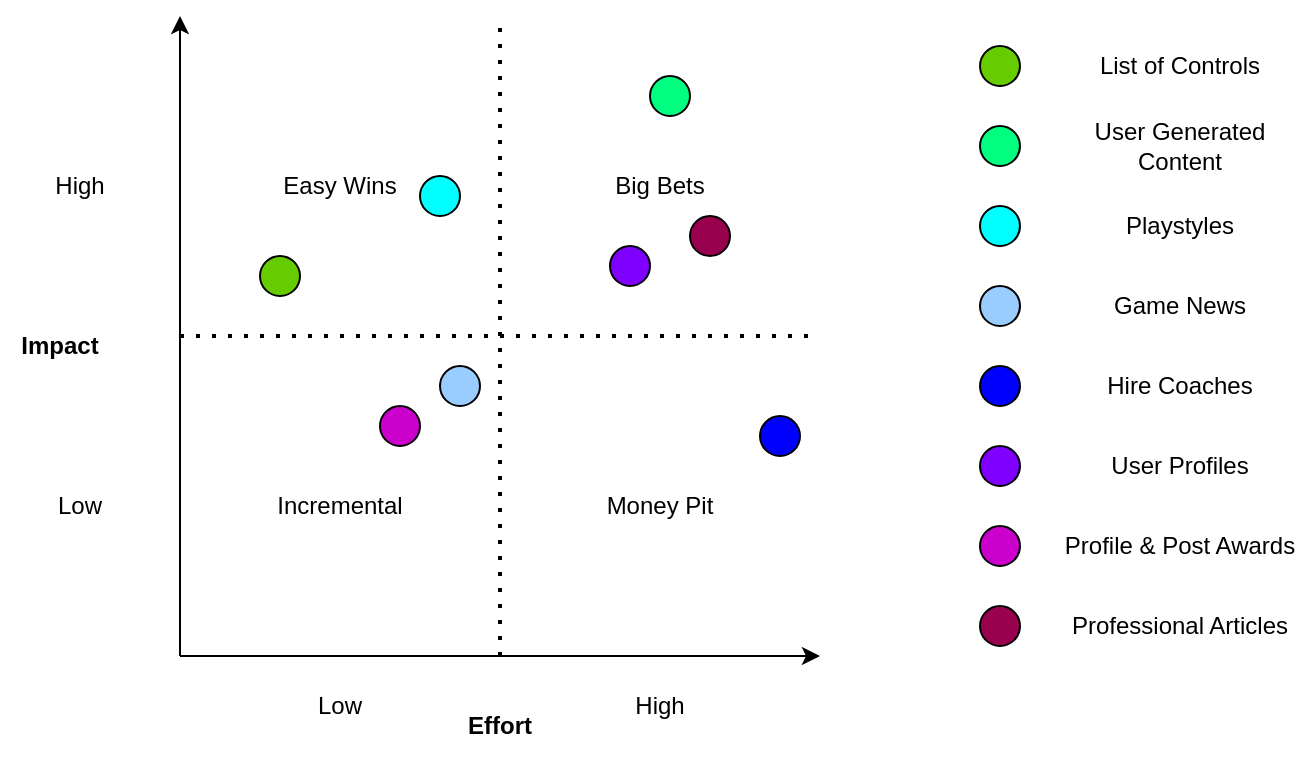 <mxfile version="21.2.3" type="device">
  <diagram name="Page-1" id="9dndzVwj0pHZemEBj2SA">
    <mxGraphModel dx="1290" dy="534" grid="1" gridSize="10" guides="1" tooltips="1" connect="1" arrows="1" fold="1" page="1" pageScale="1" pageWidth="850" pageHeight="1100" math="0" shadow="0">
      <root>
        <mxCell id="0" />
        <mxCell id="1" parent="0" />
        <mxCell id="D68Qkv83caYyWmBr32yW-1" value="" style="endArrow=classic;html=1;rounded=0;" edge="1" parent="1">
          <mxGeometry width="50" height="50" relative="1" as="geometry">
            <mxPoint x="200" y="360" as="sourcePoint" />
            <mxPoint x="200" y="40" as="targetPoint" />
          </mxGeometry>
        </mxCell>
        <mxCell id="D68Qkv83caYyWmBr32yW-2" value="" style="endArrow=classic;html=1;rounded=0;" edge="1" parent="1">
          <mxGeometry width="50" height="50" relative="1" as="geometry">
            <mxPoint x="200" y="360" as="sourcePoint" />
            <mxPoint x="520" y="360" as="targetPoint" />
          </mxGeometry>
        </mxCell>
        <mxCell id="D68Qkv83caYyWmBr32yW-3" value="" style="endArrow=none;dashed=1;html=1;dashPattern=1 3;strokeWidth=2;rounded=0;" edge="1" parent="1">
          <mxGeometry width="50" height="50" relative="1" as="geometry">
            <mxPoint x="200" y="200" as="sourcePoint" />
            <mxPoint x="520" y="200" as="targetPoint" />
          </mxGeometry>
        </mxCell>
        <mxCell id="D68Qkv83caYyWmBr32yW-4" value="" style="endArrow=none;dashed=1;html=1;dashPattern=1 3;strokeWidth=2;rounded=0;" edge="1" parent="1">
          <mxGeometry width="50" height="50" relative="1" as="geometry">
            <mxPoint x="360" y="360" as="sourcePoint" />
            <mxPoint x="360" y="40" as="targetPoint" />
          </mxGeometry>
        </mxCell>
        <mxCell id="D68Qkv83caYyWmBr32yW-5" value="Big Bets" style="text;html=1;strokeColor=none;fillColor=none;align=center;verticalAlign=middle;whiteSpace=wrap;rounded=0;" vertex="1" parent="1">
          <mxGeometry x="410" y="110" width="60" height="30" as="geometry" />
        </mxCell>
        <mxCell id="D68Qkv83caYyWmBr32yW-6" value="Easy Wins" style="text;html=1;strokeColor=none;fillColor=none;align=center;verticalAlign=middle;whiteSpace=wrap;rounded=0;" vertex="1" parent="1">
          <mxGeometry x="250" y="110" width="60" height="30" as="geometry" />
        </mxCell>
        <mxCell id="D68Qkv83caYyWmBr32yW-7" value="Incremental" style="text;html=1;strokeColor=none;fillColor=none;align=center;verticalAlign=middle;whiteSpace=wrap;rounded=0;" vertex="1" parent="1">
          <mxGeometry x="250" y="270" width="60" height="30" as="geometry" />
        </mxCell>
        <mxCell id="D68Qkv83caYyWmBr32yW-8" value="Money Pit" style="text;html=1;strokeColor=none;fillColor=none;align=center;verticalAlign=middle;whiteSpace=wrap;rounded=0;" vertex="1" parent="1">
          <mxGeometry x="410" y="270" width="60" height="30" as="geometry" />
        </mxCell>
        <mxCell id="D68Qkv83caYyWmBr32yW-9" value="High" style="text;html=1;strokeColor=none;fillColor=none;align=center;verticalAlign=middle;whiteSpace=wrap;rounded=0;" vertex="1" parent="1">
          <mxGeometry x="410" y="370" width="60" height="30" as="geometry" />
        </mxCell>
        <mxCell id="D68Qkv83caYyWmBr32yW-10" value="Low" style="text;html=1;strokeColor=none;fillColor=none;align=center;verticalAlign=middle;whiteSpace=wrap;rounded=0;" vertex="1" parent="1">
          <mxGeometry x="250" y="370" width="60" height="30" as="geometry" />
        </mxCell>
        <mxCell id="D68Qkv83caYyWmBr32yW-11" value="High" style="text;html=1;strokeColor=none;fillColor=none;align=center;verticalAlign=middle;whiteSpace=wrap;rounded=0;" vertex="1" parent="1">
          <mxGeometry x="120" y="110" width="60" height="30" as="geometry" />
        </mxCell>
        <mxCell id="D68Qkv83caYyWmBr32yW-12" value="Low" style="text;html=1;strokeColor=none;fillColor=none;align=center;verticalAlign=middle;whiteSpace=wrap;rounded=0;" vertex="1" parent="1">
          <mxGeometry x="120" y="270" width="60" height="30" as="geometry" />
        </mxCell>
        <mxCell id="D68Qkv83caYyWmBr32yW-13" value="Impact" style="text;html=1;strokeColor=none;fillColor=none;align=center;verticalAlign=middle;whiteSpace=wrap;rounded=0;fontStyle=1;" vertex="1" parent="1">
          <mxGeometry x="110" y="190" width="60" height="30" as="geometry" />
        </mxCell>
        <mxCell id="D68Qkv83caYyWmBr32yW-14" value="Effort" style="text;html=1;strokeColor=none;fillColor=none;align=center;verticalAlign=middle;whiteSpace=wrap;rounded=0;fontStyle=1;" vertex="1" parent="1">
          <mxGeometry x="330" y="380" width="60" height="30" as="geometry" />
        </mxCell>
        <mxCell id="D68Qkv83caYyWmBr32yW-15" value="" style="ellipse;whiteSpace=wrap;html=1;aspect=fixed;fillColor=#66CC00;" vertex="1" parent="1">
          <mxGeometry x="600" y="55" width="20" height="20" as="geometry" />
        </mxCell>
        <mxCell id="D68Qkv83caYyWmBr32yW-16" value="" style="ellipse;whiteSpace=wrap;html=1;aspect=fixed;fillColor=#00FF80;" vertex="1" parent="1">
          <mxGeometry x="600" y="95" width="20" height="20" as="geometry" />
        </mxCell>
        <mxCell id="D68Qkv83caYyWmBr32yW-17" value="" style="ellipse;whiteSpace=wrap;html=1;aspect=fixed;fillColor=#00FFFF;" vertex="1" parent="1">
          <mxGeometry x="600" y="135" width="20" height="20" as="geometry" />
        </mxCell>
        <mxCell id="D68Qkv83caYyWmBr32yW-18" value="" style="ellipse;whiteSpace=wrap;html=1;aspect=fixed;fillColor=#99CCFF;" vertex="1" parent="1">
          <mxGeometry x="600" y="175" width="20" height="20" as="geometry" />
        </mxCell>
        <mxCell id="D68Qkv83caYyWmBr32yW-19" value="" style="ellipse;whiteSpace=wrap;html=1;aspect=fixed;fillColor=#0000FF;" vertex="1" parent="1">
          <mxGeometry x="600" y="215" width="20" height="20" as="geometry" />
        </mxCell>
        <mxCell id="D68Qkv83caYyWmBr32yW-20" value="" style="ellipse;whiteSpace=wrap;html=1;aspect=fixed;fillColor=#7F00FF;" vertex="1" parent="1">
          <mxGeometry x="600" y="255" width="20" height="20" as="geometry" />
        </mxCell>
        <mxCell id="D68Qkv83caYyWmBr32yW-21" value="" style="ellipse;whiteSpace=wrap;html=1;aspect=fixed;fillColor=#CC00CC;" vertex="1" parent="1">
          <mxGeometry x="600" y="295" width="20" height="20" as="geometry" />
        </mxCell>
        <mxCell id="D68Qkv83caYyWmBr32yW-22" value="" style="ellipse;whiteSpace=wrap;html=1;aspect=fixed;fillColor=#99004D;" vertex="1" parent="1">
          <mxGeometry x="600" y="335" width="20" height="20" as="geometry" />
        </mxCell>
        <mxCell id="D68Qkv83caYyWmBr32yW-23" value="List of Controls" style="text;html=1;strokeColor=none;fillColor=none;align=center;verticalAlign=middle;whiteSpace=wrap;rounded=0;" vertex="1" parent="1">
          <mxGeometry x="640" y="50" width="120" height="30" as="geometry" />
        </mxCell>
        <mxCell id="D68Qkv83caYyWmBr32yW-24" value="User Generated Content" style="text;html=1;strokeColor=none;fillColor=none;align=center;verticalAlign=middle;whiteSpace=wrap;rounded=0;" vertex="1" parent="1">
          <mxGeometry x="640" y="90" width="120" height="30" as="geometry" />
        </mxCell>
        <mxCell id="D68Qkv83caYyWmBr32yW-25" value="Playstyles" style="text;html=1;strokeColor=none;fillColor=none;align=center;verticalAlign=middle;whiteSpace=wrap;rounded=0;" vertex="1" parent="1">
          <mxGeometry x="640" y="130" width="120" height="30" as="geometry" />
        </mxCell>
        <mxCell id="D68Qkv83caYyWmBr32yW-26" value="Game News" style="text;html=1;strokeColor=none;fillColor=none;align=center;verticalAlign=middle;whiteSpace=wrap;rounded=0;" vertex="1" parent="1">
          <mxGeometry x="640" y="170" width="120" height="30" as="geometry" />
        </mxCell>
        <mxCell id="D68Qkv83caYyWmBr32yW-27" value="Hire Coaches" style="text;html=1;strokeColor=none;fillColor=none;align=center;verticalAlign=middle;whiteSpace=wrap;rounded=0;" vertex="1" parent="1">
          <mxGeometry x="640" y="210" width="120" height="30" as="geometry" />
        </mxCell>
        <mxCell id="D68Qkv83caYyWmBr32yW-28" value="User Profiles" style="text;html=1;strokeColor=none;fillColor=none;align=center;verticalAlign=middle;whiteSpace=wrap;rounded=0;" vertex="1" parent="1">
          <mxGeometry x="640" y="250" width="120" height="30" as="geometry" />
        </mxCell>
        <mxCell id="D68Qkv83caYyWmBr32yW-29" value="Profile &amp;amp; Post Awards" style="text;html=1;strokeColor=none;fillColor=none;align=center;verticalAlign=middle;whiteSpace=wrap;rounded=0;" vertex="1" parent="1">
          <mxGeometry x="640" y="290" width="120" height="30" as="geometry" />
        </mxCell>
        <mxCell id="D68Qkv83caYyWmBr32yW-30" value="Professional Articles" style="text;html=1;strokeColor=none;fillColor=none;align=center;verticalAlign=middle;whiteSpace=wrap;rounded=0;" vertex="1" parent="1">
          <mxGeometry x="640" y="330" width="120" height="30" as="geometry" />
        </mxCell>
        <mxCell id="D68Qkv83caYyWmBr32yW-32" value="" style="ellipse;whiteSpace=wrap;html=1;aspect=fixed;fillColor=#66CC00;" vertex="1" parent="1">
          <mxGeometry x="240" y="160" width="20" height="20" as="geometry" />
        </mxCell>
        <mxCell id="D68Qkv83caYyWmBr32yW-33" value="" style="ellipse;whiteSpace=wrap;html=1;aspect=fixed;fillColor=#00FF80;" vertex="1" parent="1">
          <mxGeometry x="435" y="70" width="20" height="20" as="geometry" />
        </mxCell>
        <mxCell id="D68Qkv83caYyWmBr32yW-34" value="" style="ellipse;whiteSpace=wrap;html=1;aspect=fixed;fillColor=#00FFFF;" vertex="1" parent="1">
          <mxGeometry x="320" y="120" width="20" height="20" as="geometry" />
        </mxCell>
        <mxCell id="D68Qkv83caYyWmBr32yW-36" value="" style="ellipse;whiteSpace=wrap;html=1;aspect=fixed;fillColor=#0000FF;" vertex="1" parent="1">
          <mxGeometry x="490" y="240" width="20" height="20" as="geometry" />
        </mxCell>
        <mxCell id="D68Qkv83caYyWmBr32yW-41" value="" style="ellipse;whiteSpace=wrap;html=1;aspect=fixed;fillColor=#7F00FF;" vertex="1" parent="1">
          <mxGeometry x="415" y="155" width="20" height="20" as="geometry" />
        </mxCell>
        <mxCell id="D68Qkv83caYyWmBr32yW-43" value="" style="ellipse;whiteSpace=wrap;html=1;aspect=fixed;fillColor=#CC00CC;" vertex="1" parent="1">
          <mxGeometry x="300" y="235" width="20" height="20" as="geometry" />
        </mxCell>
        <mxCell id="D68Qkv83caYyWmBr32yW-44" value="" style="ellipse;whiteSpace=wrap;html=1;aspect=fixed;fillColor=#99004D;" vertex="1" parent="1">
          <mxGeometry x="455" y="140" width="20" height="20" as="geometry" />
        </mxCell>
        <mxCell id="D68Qkv83caYyWmBr32yW-46" value="" style="ellipse;whiteSpace=wrap;html=1;aspect=fixed;fillColor=#99CCFF;" vertex="1" parent="1">
          <mxGeometry x="330" y="215" width="20" height="20" as="geometry" />
        </mxCell>
      </root>
    </mxGraphModel>
  </diagram>
</mxfile>
